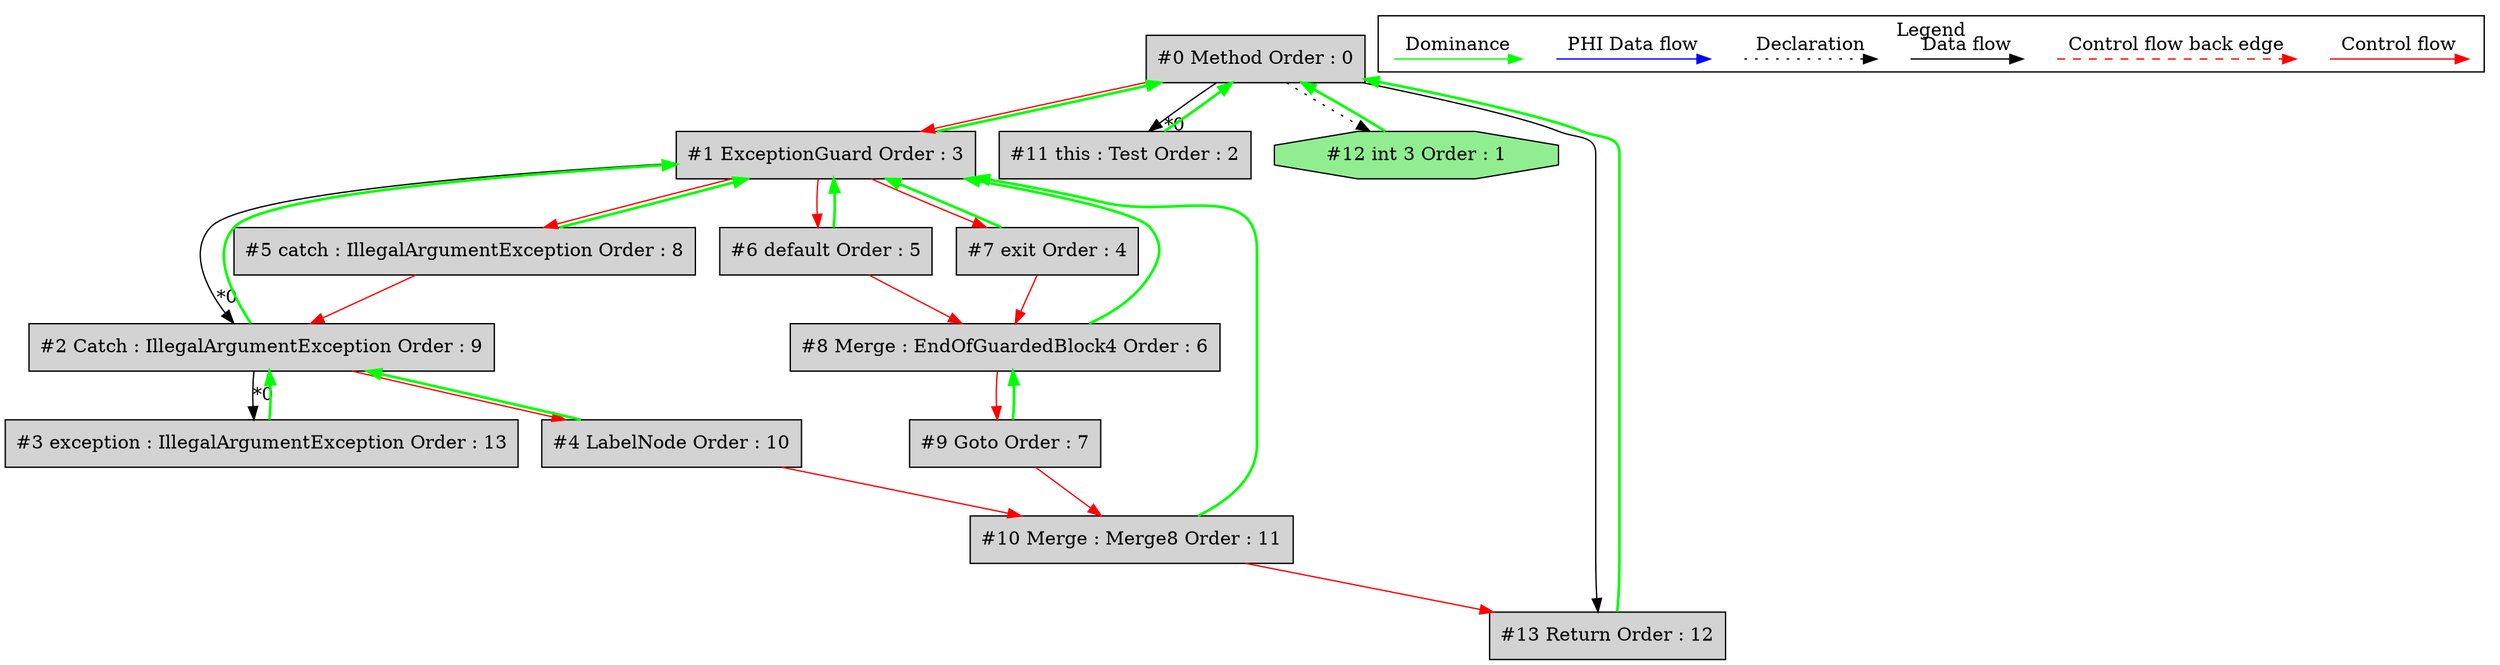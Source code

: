 digraph debugoutput {
 node0[label="#0 Method Order : 0",shape=box, fillcolor=lightgrey, style=filled];
 node1[label="#1 ExceptionGuard Order : 3",shape=box, fillcolor=lightgrey, style=filled];
 node1 -> node0[dir="forward" color="green" penwidth="2"];
 node0 -> node1[labeldistance=2, color=red, fontcolor=red];
 node2[label="#2 Catch : IllegalArgumentException Order : 9",shape=box, fillcolor=lightgrey, style=filled];
 node2 -> node1[dir="forward" color="green" penwidth="2"];
 node1 -> node2[headlabel="*0", labeldistance=2];
 node5 -> node2[labeldistance=2, color=red, fontcolor=red];
 node3[label="#3 exception : IllegalArgumentException Order : 13",shape=box, fillcolor=lightgrey, style=filled];
 node3 -> node2[dir="forward" color="green" penwidth="2"];
 node2 -> node3[headlabel="*0", labeldistance=2];
 node4[label="#4 LabelNode Order : 10",shape=box, fillcolor=lightgrey, style=filled];
 node4 -> node2[dir="forward" color="green" penwidth="2"];
 node2 -> node4[labeldistance=2, color=red, fontcolor=red];
 node5[label="#5 catch : IllegalArgumentException Order : 8",shape=box, fillcolor=lightgrey, style=filled];
 node5 -> node1[dir="forward" color="green" penwidth="2"];
 node1 -> node5[labeldistance=2, color=red, fontcolor=red];
 node6[label="#6 default Order : 5",shape=box, fillcolor=lightgrey, style=filled];
 node6 -> node1[dir="forward" color="green" penwidth="2"];
 node1 -> node6[labeldistance=2, color=red, fontcolor=red];
 node7[label="#7 exit Order : 4",shape=box, fillcolor=lightgrey, style=filled];
 node7 -> node1[dir="forward" color="green" penwidth="2"];
 node1 -> node7[labeldistance=2, color=red, fontcolor=red];
 node8[label="#8 Merge : EndOfGuardedBlock4 Order : 6",shape=box, fillcolor=lightgrey, style=filled];
 node8 -> node1[dir="forward" color="green" penwidth="2"];
 node6 -> node8[labeldistance=2, color=red, fontcolor=red];
 node7 -> node8[labeldistance=2, color=red, fontcolor=red];
 node9[label="#9 Goto Order : 7",shape=box, fillcolor=lightgrey, style=filled];
 node9 -> node8[dir="forward" color="green" penwidth="2"];
 node8 -> node9[labeldistance=2, color=red, fontcolor=red];
 node10[label="#10 Merge : Merge8 Order : 11",shape=box, fillcolor=lightgrey, style=filled];
 node10 -> node1[dir="forward" color="green" penwidth="2"];
 node9 -> node10[labeldistance=2, color=red, fontcolor=red];
 node4 -> node10[labeldistance=2, color=red, fontcolor=red];
 node11[label="#11 this : Test Order : 2",shape=box, fillcolor=lightgrey, style=filled];
 node11 -> node0[dir="forward" color="green" penwidth="2"];
 node0 -> node11[headlabel="*0", labeldistance=2];
 node12[label="#12 int 3 Order : 1",shape=octagon, fillcolor=lightgreen, style=filled];
 node12 -> node0[dir="forward" color="green" penwidth="2"];
 node0 -> node12[style=dotted];
 node13[label="#13 Return Order : 12",shape=box, fillcolor=lightgrey, style=filled];
 node13 -> node0[dir="forward" color="green" penwidth="2"];
 node10 -> node13[labeldistance=2, color=red, fontcolor=red];
 node0 -> node13;
 subgraph cluster_000 {
  label = "Legend";
  node [shape=point]
  {
   rank=same;
   c0 [style = invis];
   c1 [style = invis];
   c2 [style = invis];
   c3 [style = invis];
   d0 [style = invis];
   d1 [style = invis];
   d2 [style = invis];
   d3 [style = invis];
   d4 [style = invis];
   d5 [style = invis];
   d6 [style = invis];
   d7 [style = invis];
  }
  c0 -> c1 [label="Control flow", style=solid, color=red]
  c2 -> c3 [label="Control flow back edge", style=dashed, color=red]
  d0 -> d1 [label="Data flow"]
  d2 -> d3 [label="Declaration", style=dotted]
  d4 -> d5 [label="PHI Data flow", color=blue]
  d6 -> d7 [label="Dominance", color=green]
 }

}

